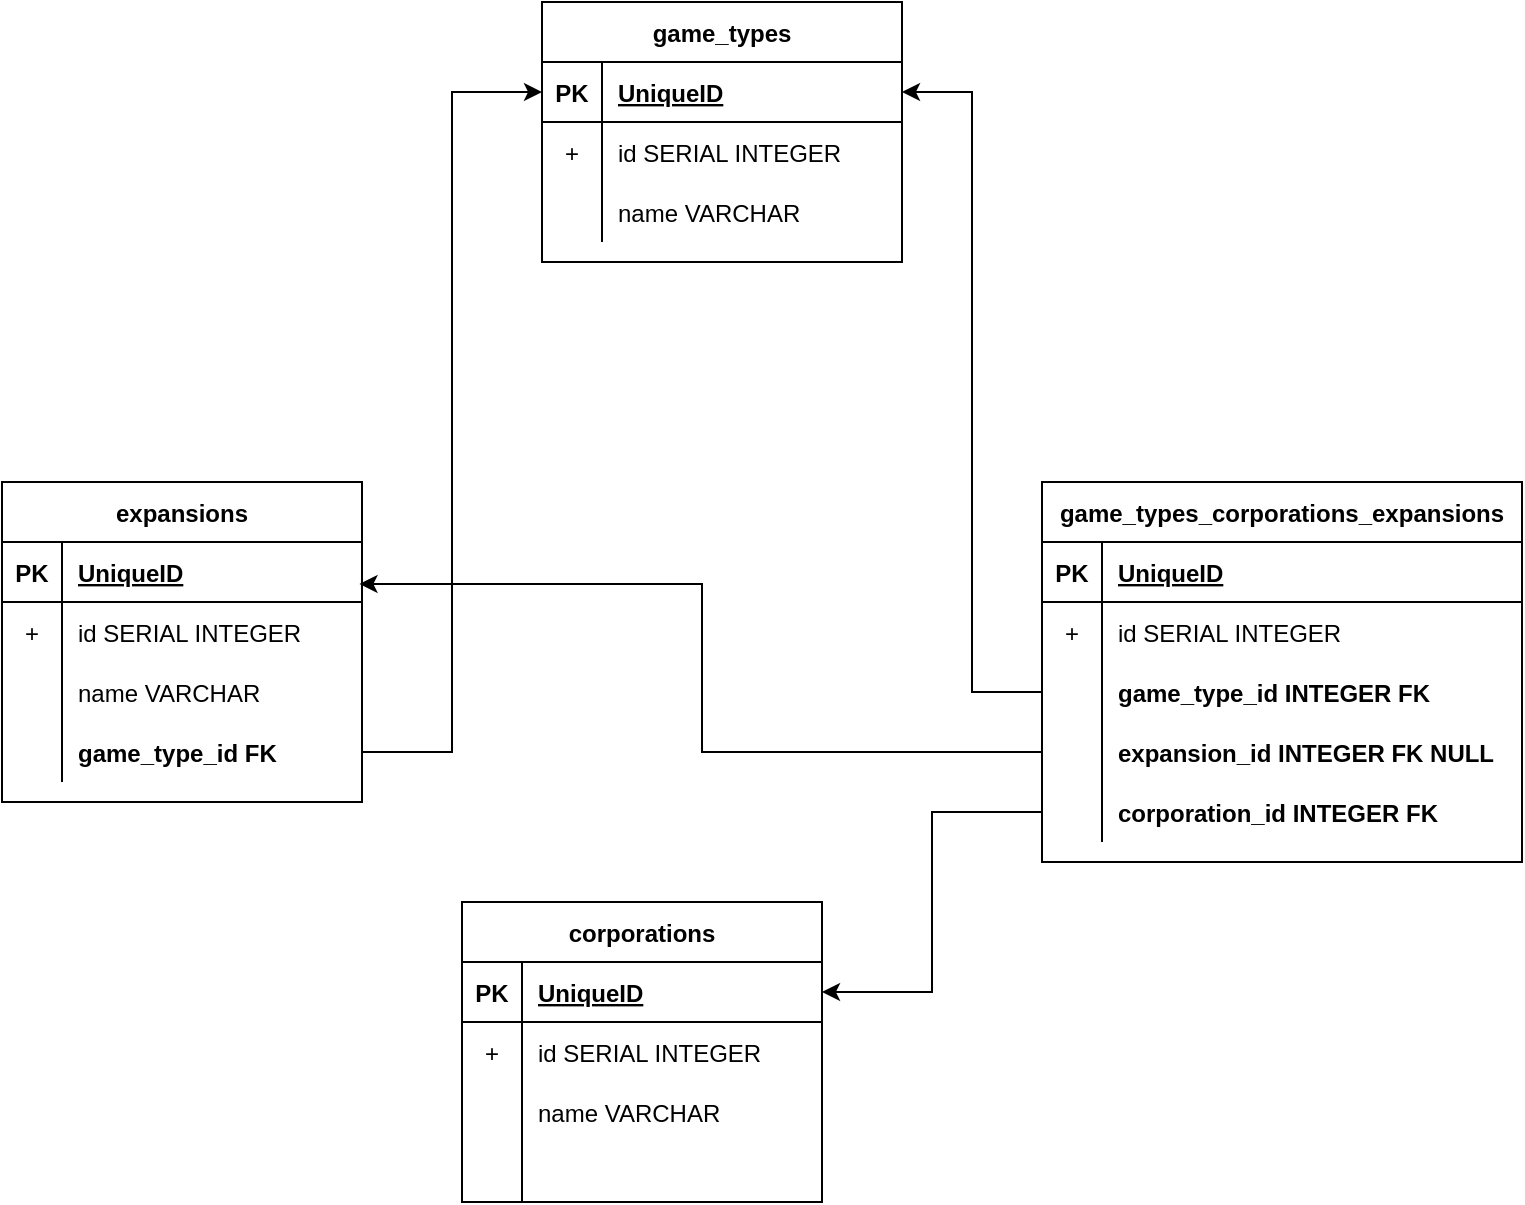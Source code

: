 <mxfile version="19.0.0" type="device" pages="3"><diagram id="C5RBs43oDa-KdzZeNtuy" name="Page-1"><mxGraphModel dx="1450" dy="689" grid="1" gridSize="10" guides="1" tooltips="1" connect="1" arrows="1" fold="1" page="1" pageScale="1" pageWidth="827" pageHeight="1169" math="0" shadow="0"><root><mxCell id="WIyWlLk6GJQsqaUBKTNV-0"/><mxCell id="WIyWlLk6GJQsqaUBKTNV-1" parent="WIyWlLk6GJQsqaUBKTNV-0"/><object label="game_types" Hello="" id="mUE-FlNcV-NaZlDb-zEU-27"><mxCell style="shape=table;startSize=30;container=1;collapsible=1;childLayout=tableLayout;fixedRows=1;rowLines=0;fontStyle=1;align=center;resizeLast=1;" vertex="1" parent="WIyWlLk6GJQsqaUBKTNV-1"><mxGeometry x="310" y="40" width="180" height="130" as="geometry"/></mxCell></object><mxCell id="mUE-FlNcV-NaZlDb-zEU-28" value="" style="shape=tableRow;horizontal=0;startSize=0;swimlaneHead=0;swimlaneBody=0;fillColor=none;collapsible=0;dropTarget=0;points=[[0,0.5],[1,0.5]];portConstraint=eastwest;top=0;left=0;right=0;bottom=1;" vertex="1" parent="mUE-FlNcV-NaZlDb-zEU-27"><mxGeometry y="30" width="180" height="30" as="geometry"/></mxCell><mxCell id="mUE-FlNcV-NaZlDb-zEU-29" value="PK" style="shape=partialRectangle;connectable=0;fillColor=none;top=0;left=0;bottom=0;right=0;fontStyle=1;overflow=hidden;" vertex="1" parent="mUE-FlNcV-NaZlDb-zEU-28"><mxGeometry width="30" height="30" as="geometry"><mxRectangle width="30" height="30" as="alternateBounds"/></mxGeometry></mxCell><mxCell id="mUE-FlNcV-NaZlDb-zEU-30" value="UniqueID" style="shape=partialRectangle;connectable=0;fillColor=none;top=0;left=0;bottom=0;right=0;align=left;spacingLeft=6;fontStyle=5;overflow=hidden;" vertex="1" parent="mUE-FlNcV-NaZlDb-zEU-28"><mxGeometry x="30" width="150" height="30" as="geometry"><mxRectangle width="150" height="30" as="alternateBounds"/></mxGeometry></mxCell><mxCell id="mUE-FlNcV-NaZlDb-zEU-31" value="" style="shape=tableRow;horizontal=0;startSize=0;swimlaneHead=0;swimlaneBody=0;fillColor=none;collapsible=0;dropTarget=0;points=[[0,0.5],[1,0.5]];portConstraint=eastwest;top=0;left=0;right=0;bottom=0;" vertex="1" parent="mUE-FlNcV-NaZlDb-zEU-27"><mxGeometry y="60" width="180" height="30" as="geometry"/></mxCell><mxCell id="mUE-FlNcV-NaZlDb-zEU-32" value="+" style="shape=partialRectangle;connectable=0;fillColor=none;top=0;left=0;bottom=0;right=0;editable=1;overflow=hidden;" vertex="1" parent="mUE-FlNcV-NaZlDb-zEU-31"><mxGeometry width="30" height="30" as="geometry"><mxRectangle width="30" height="30" as="alternateBounds"/></mxGeometry></mxCell><mxCell id="mUE-FlNcV-NaZlDb-zEU-33" value="id SERIAL INTEGER" style="shape=partialRectangle;connectable=0;fillColor=none;top=0;left=0;bottom=0;right=0;align=left;spacingLeft=6;overflow=hidden;" vertex="1" parent="mUE-FlNcV-NaZlDb-zEU-31"><mxGeometry x="30" width="150" height="30" as="geometry"><mxRectangle width="150" height="30" as="alternateBounds"/></mxGeometry></mxCell><mxCell id="mUE-FlNcV-NaZlDb-zEU-34" value="" style="shape=tableRow;horizontal=0;startSize=0;swimlaneHead=0;swimlaneBody=0;fillColor=none;collapsible=0;dropTarget=0;points=[[0,0.5],[1,0.5]];portConstraint=eastwest;top=0;left=0;right=0;bottom=0;" vertex="1" parent="mUE-FlNcV-NaZlDb-zEU-27"><mxGeometry y="90" width="180" height="30" as="geometry"/></mxCell><mxCell id="mUE-FlNcV-NaZlDb-zEU-35" value="" style="shape=partialRectangle;connectable=0;fillColor=none;top=0;left=0;bottom=0;right=0;editable=1;overflow=hidden;" vertex="1" parent="mUE-FlNcV-NaZlDb-zEU-34"><mxGeometry width="30" height="30" as="geometry"><mxRectangle width="30" height="30" as="alternateBounds"/></mxGeometry></mxCell><mxCell id="mUE-FlNcV-NaZlDb-zEU-36" value="name VARCHAR" style="shape=partialRectangle;connectable=0;fillColor=none;top=0;left=0;bottom=0;right=0;align=left;spacingLeft=6;overflow=hidden;" vertex="1" parent="mUE-FlNcV-NaZlDb-zEU-34"><mxGeometry x="30" width="150" height="30" as="geometry"><mxRectangle width="150" height="30" as="alternateBounds"/></mxGeometry></mxCell><object label="corporations" Hello="" id="mUE-FlNcV-NaZlDb-zEU-40"><mxCell style="shape=table;startSize=30;container=1;collapsible=1;childLayout=tableLayout;fixedRows=1;rowLines=0;fontStyle=1;align=center;resizeLast=1;" vertex="1" parent="WIyWlLk6GJQsqaUBKTNV-1"><mxGeometry x="270" y="490" width="180" height="150" as="geometry"/></mxCell></object><mxCell id="mUE-FlNcV-NaZlDb-zEU-41" value="" style="shape=tableRow;horizontal=0;startSize=0;swimlaneHead=0;swimlaneBody=0;fillColor=none;collapsible=0;dropTarget=0;points=[[0,0.5],[1,0.5]];portConstraint=eastwest;top=0;left=0;right=0;bottom=1;" vertex="1" parent="mUE-FlNcV-NaZlDb-zEU-40"><mxGeometry y="30" width="180" height="30" as="geometry"/></mxCell><mxCell id="mUE-FlNcV-NaZlDb-zEU-42" value="PK" style="shape=partialRectangle;connectable=0;fillColor=none;top=0;left=0;bottom=0;right=0;fontStyle=1;overflow=hidden;" vertex="1" parent="mUE-FlNcV-NaZlDb-zEU-41"><mxGeometry width="30" height="30" as="geometry"><mxRectangle width="30" height="30" as="alternateBounds"/></mxGeometry></mxCell><mxCell id="mUE-FlNcV-NaZlDb-zEU-43" value="UniqueID" style="shape=partialRectangle;connectable=0;fillColor=none;top=0;left=0;bottom=0;right=0;align=left;spacingLeft=6;fontStyle=5;overflow=hidden;" vertex="1" parent="mUE-FlNcV-NaZlDb-zEU-41"><mxGeometry x="30" width="150" height="30" as="geometry"><mxRectangle width="150" height="30" as="alternateBounds"/></mxGeometry></mxCell><mxCell id="mUE-FlNcV-NaZlDb-zEU-47" value="" style="shape=tableRow;horizontal=0;startSize=0;swimlaneHead=0;swimlaneBody=0;fillColor=none;collapsible=0;dropTarget=0;points=[[0,0.5],[1,0.5]];portConstraint=eastwest;top=0;left=0;right=0;bottom=0;" vertex="1" parent="mUE-FlNcV-NaZlDb-zEU-40"><mxGeometry y="60" width="180" height="30" as="geometry"/></mxCell><mxCell id="mUE-FlNcV-NaZlDb-zEU-48" value="+" style="shape=partialRectangle;connectable=0;fillColor=none;top=0;left=0;bottom=0;right=0;editable=1;overflow=hidden;" vertex="1" parent="mUE-FlNcV-NaZlDb-zEU-47"><mxGeometry width="30" height="30" as="geometry"><mxRectangle width="30" height="30" as="alternateBounds"/></mxGeometry></mxCell><mxCell id="mUE-FlNcV-NaZlDb-zEU-49" value="id SERIAL INTEGER" style="shape=partialRectangle;connectable=0;fillColor=none;top=0;left=0;bottom=0;right=0;align=left;spacingLeft=6;overflow=hidden;" vertex="1" parent="mUE-FlNcV-NaZlDb-zEU-47"><mxGeometry x="30" width="150" height="30" as="geometry"><mxRectangle width="150" height="30" as="alternateBounds"/></mxGeometry></mxCell><mxCell id="mUE-FlNcV-NaZlDb-zEU-50" value="" style="shape=tableRow;horizontal=0;startSize=0;swimlaneHead=0;swimlaneBody=0;fillColor=none;collapsible=0;dropTarget=0;points=[[0,0.5],[1,0.5]];portConstraint=eastwest;top=0;left=0;right=0;bottom=0;" vertex="1" parent="mUE-FlNcV-NaZlDb-zEU-40"><mxGeometry y="90" width="180" height="30" as="geometry"/></mxCell><mxCell id="mUE-FlNcV-NaZlDb-zEU-51" value="" style="shape=partialRectangle;connectable=0;fillColor=none;top=0;left=0;bottom=0;right=0;editable=1;overflow=hidden;" vertex="1" parent="mUE-FlNcV-NaZlDb-zEU-50"><mxGeometry width="30" height="30" as="geometry"><mxRectangle width="30" height="30" as="alternateBounds"/></mxGeometry></mxCell><mxCell id="mUE-FlNcV-NaZlDb-zEU-52" value="name VARCHAR" style="shape=partialRectangle;connectable=0;fillColor=none;top=0;left=0;bottom=0;right=0;align=left;spacingLeft=6;overflow=hidden;" vertex="1" parent="mUE-FlNcV-NaZlDb-zEU-50"><mxGeometry x="30" width="150" height="30" as="geometry"><mxRectangle width="150" height="30" as="alternateBounds"/></mxGeometry></mxCell><mxCell id="mUE-FlNcV-NaZlDb-zEU-84" value="" style="shape=tableRow;horizontal=0;startSize=0;swimlaneHead=0;swimlaneBody=0;fillColor=none;collapsible=0;dropTarget=0;points=[[0,0.5],[1,0.5]];portConstraint=eastwest;top=0;left=0;right=0;bottom=0;" vertex="1" parent="mUE-FlNcV-NaZlDb-zEU-40"><mxGeometry y="120" width="180" height="30" as="geometry"/></mxCell><mxCell id="mUE-FlNcV-NaZlDb-zEU-85" value="" style="shape=partialRectangle;connectable=0;fillColor=none;top=0;left=0;bottom=0;right=0;editable=1;overflow=hidden;" vertex="1" parent="mUE-FlNcV-NaZlDb-zEU-84"><mxGeometry width="30" height="30" as="geometry"><mxRectangle width="30" height="30" as="alternateBounds"/></mxGeometry></mxCell><mxCell id="mUE-FlNcV-NaZlDb-zEU-86" value="" style="shape=partialRectangle;connectable=0;fillColor=none;top=0;left=0;bottom=0;right=0;align=left;spacingLeft=6;overflow=hidden;" vertex="1" parent="mUE-FlNcV-NaZlDb-zEU-84"><mxGeometry x="30" width="150" height="30" as="geometry"><mxRectangle width="150" height="30" as="alternateBounds"/></mxGeometry></mxCell><object label="game_types_corporations_expansions" Hello="" id="mUE-FlNcV-NaZlDb-zEU-53"><mxCell style="shape=table;startSize=30;container=1;collapsible=1;childLayout=tableLayout;fixedRows=1;rowLines=0;fontStyle=1;align=center;resizeLast=1;" vertex="1" parent="WIyWlLk6GJQsqaUBKTNV-1"><mxGeometry x="560" y="280" width="240" height="190" as="geometry"/></mxCell></object><mxCell id="mUE-FlNcV-NaZlDb-zEU-54" value="" style="shape=tableRow;horizontal=0;startSize=0;swimlaneHead=0;swimlaneBody=0;fillColor=none;collapsible=0;dropTarget=0;points=[[0,0.5],[1,0.5]];portConstraint=eastwest;top=0;left=0;right=0;bottom=1;" vertex="1" parent="mUE-FlNcV-NaZlDb-zEU-53"><mxGeometry y="30" width="240" height="30" as="geometry"/></mxCell><mxCell id="mUE-FlNcV-NaZlDb-zEU-55" value="PK" style="shape=partialRectangle;connectable=0;fillColor=none;top=0;left=0;bottom=0;right=0;fontStyle=1;overflow=hidden;" vertex="1" parent="mUE-FlNcV-NaZlDb-zEU-54"><mxGeometry width="30" height="30" as="geometry"><mxRectangle width="30" height="30" as="alternateBounds"/></mxGeometry></mxCell><mxCell id="mUE-FlNcV-NaZlDb-zEU-56" value="UniqueID" style="shape=partialRectangle;connectable=0;fillColor=none;top=0;left=0;bottom=0;right=0;align=left;spacingLeft=6;fontStyle=5;overflow=hidden;" vertex="1" parent="mUE-FlNcV-NaZlDb-zEU-54"><mxGeometry x="30" width="210" height="30" as="geometry"><mxRectangle width="210" height="30" as="alternateBounds"/></mxGeometry></mxCell><mxCell id="mUE-FlNcV-NaZlDb-zEU-57" value="" style="shape=tableRow;horizontal=0;startSize=0;swimlaneHead=0;swimlaneBody=0;fillColor=none;collapsible=0;dropTarget=0;points=[[0,0.5],[1,0.5]];portConstraint=eastwest;top=0;left=0;right=0;bottom=0;" vertex="1" parent="mUE-FlNcV-NaZlDb-zEU-53"><mxGeometry y="60" width="240" height="30" as="geometry"/></mxCell><mxCell id="mUE-FlNcV-NaZlDb-zEU-58" value="+" style="shape=partialRectangle;connectable=0;fillColor=none;top=0;left=0;bottom=0;right=0;editable=1;overflow=hidden;" vertex="1" parent="mUE-FlNcV-NaZlDb-zEU-57"><mxGeometry width="30" height="30" as="geometry"><mxRectangle width="30" height="30" as="alternateBounds"/></mxGeometry></mxCell><mxCell id="mUE-FlNcV-NaZlDb-zEU-59" value="id SERIAL INTEGER" style="shape=partialRectangle;connectable=0;fillColor=none;top=0;left=0;bottom=0;right=0;align=left;spacingLeft=6;overflow=hidden;" vertex="1" parent="mUE-FlNcV-NaZlDb-zEU-57"><mxGeometry x="30" width="210" height="30" as="geometry"><mxRectangle width="210" height="30" as="alternateBounds"/></mxGeometry></mxCell><mxCell id="mUE-FlNcV-NaZlDb-zEU-60" value="" style="shape=tableRow;horizontal=0;startSize=0;swimlaneHead=0;swimlaneBody=0;fillColor=none;collapsible=0;dropTarget=0;points=[[0,0.5],[1,0.5]];portConstraint=eastwest;top=0;left=0;right=0;bottom=0;" vertex="1" parent="mUE-FlNcV-NaZlDb-zEU-53"><mxGeometry y="90" width="240" height="30" as="geometry"/></mxCell><mxCell id="mUE-FlNcV-NaZlDb-zEU-61" value="" style="shape=partialRectangle;connectable=0;fillColor=none;top=0;left=0;bottom=0;right=0;editable=1;overflow=hidden;" vertex="1" parent="mUE-FlNcV-NaZlDb-zEU-60"><mxGeometry width="30" height="30" as="geometry"><mxRectangle width="30" height="30" as="alternateBounds"/></mxGeometry></mxCell><mxCell id="mUE-FlNcV-NaZlDb-zEU-62" value="game_type_id INTEGER FK" style="shape=partialRectangle;connectable=0;fillColor=none;top=0;left=0;bottom=0;right=0;align=left;spacingLeft=6;overflow=hidden;fontStyle=1" vertex="1" parent="mUE-FlNcV-NaZlDb-zEU-60"><mxGeometry x="30" width="210" height="30" as="geometry"><mxRectangle width="210" height="30" as="alternateBounds"/></mxGeometry></mxCell><mxCell id="mUE-FlNcV-NaZlDb-zEU-63" value="" style="shape=tableRow;horizontal=0;startSize=0;swimlaneHead=0;swimlaneBody=0;fillColor=none;collapsible=0;dropTarget=0;points=[[0,0.5],[1,0.5]];portConstraint=eastwest;top=0;left=0;right=0;bottom=0;" vertex="1" parent="mUE-FlNcV-NaZlDb-zEU-53"><mxGeometry y="120" width="240" height="30" as="geometry"/></mxCell><mxCell id="mUE-FlNcV-NaZlDb-zEU-64" value="" style="shape=partialRectangle;connectable=0;fillColor=none;top=0;left=0;bottom=0;right=0;editable=1;overflow=hidden;" vertex="1" parent="mUE-FlNcV-NaZlDb-zEU-63"><mxGeometry width="30" height="30" as="geometry"><mxRectangle width="30" height="30" as="alternateBounds"/></mxGeometry></mxCell><mxCell id="mUE-FlNcV-NaZlDb-zEU-65" value="expansion_id INTEGER FK NULL" style="shape=partialRectangle;connectable=0;fillColor=none;top=0;left=0;bottom=0;right=0;align=left;spacingLeft=6;overflow=hidden;fontStyle=1" vertex="1" parent="mUE-FlNcV-NaZlDb-zEU-63"><mxGeometry x="30" width="210" height="30" as="geometry"><mxRectangle width="210" height="30" as="alternateBounds"/></mxGeometry></mxCell><mxCell id="mUE-FlNcV-NaZlDb-zEU-101" value="" style="shape=tableRow;horizontal=0;startSize=0;swimlaneHead=0;swimlaneBody=0;fillColor=none;collapsible=0;dropTarget=0;points=[[0,0.5],[1,0.5]];portConstraint=eastwest;top=0;left=0;right=0;bottom=0;" vertex="1" parent="mUE-FlNcV-NaZlDb-zEU-53"><mxGeometry y="150" width="240" height="30" as="geometry"/></mxCell><mxCell id="mUE-FlNcV-NaZlDb-zEU-102" value="" style="shape=partialRectangle;connectable=0;fillColor=none;top=0;left=0;bottom=0;right=0;editable=1;overflow=hidden;" vertex="1" parent="mUE-FlNcV-NaZlDb-zEU-101"><mxGeometry width="30" height="30" as="geometry"><mxRectangle width="30" height="30" as="alternateBounds"/></mxGeometry></mxCell><mxCell id="mUE-FlNcV-NaZlDb-zEU-103" value="corporation_id INTEGER FK" style="shape=partialRectangle;connectable=0;fillColor=none;top=0;left=0;bottom=0;right=0;align=left;spacingLeft=6;overflow=hidden;fontStyle=1" vertex="1" parent="mUE-FlNcV-NaZlDb-zEU-101"><mxGeometry x="30" width="210" height="30" as="geometry"><mxRectangle width="210" height="30" as="alternateBounds"/></mxGeometry></mxCell><object label="expansions" Hello="" id="mUE-FlNcV-NaZlDb-zEU-87"><mxCell style="shape=table;startSize=30;container=1;collapsible=1;childLayout=tableLayout;fixedRows=1;rowLines=0;fontStyle=1;align=center;resizeLast=1;" vertex="1" parent="WIyWlLk6GJQsqaUBKTNV-1"><mxGeometry x="40" y="280" width="180" height="160" as="geometry"/></mxCell></object><mxCell id="mUE-FlNcV-NaZlDb-zEU-88" value="" style="shape=tableRow;horizontal=0;startSize=0;swimlaneHead=0;swimlaneBody=0;fillColor=none;collapsible=0;dropTarget=0;points=[[0,0.5],[1,0.5]];portConstraint=eastwest;top=0;left=0;right=0;bottom=1;" vertex="1" parent="mUE-FlNcV-NaZlDb-zEU-87"><mxGeometry y="30" width="180" height="30" as="geometry"/></mxCell><mxCell id="mUE-FlNcV-NaZlDb-zEU-89" value="PK" style="shape=partialRectangle;connectable=0;fillColor=none;top=0;left=0;bottom=0;right=0;fontStyle=1;overflow=hidden;" vertex="1" parent="mUE-FlNcV-NaZlDb-zEU-88"><mxGeometry width="30" height="30" as="geometry"><mxRectangle width="30" height="30" as="alternateBounds"/></mxGeometry></mxCell><mxCell id="mUE-FlNcV-NaZlDb-zEU-90" value="UniqueID" style="shape=partialRectangle;connectable=0;fillColor=none;top=0;left=0;bottom=0;right=0;align=left;spacingLeft=6;fontStyle=5;overflow=hidden;" vertex="1" parent="mUE-FlNcV-NaZlDb-zEU-88"><mxGeometry x="30" width="150" height="30" as="geometry"><mxRectangle width="150" height="30" as="alternateBounds"/></mxGeometry></mxCell><mxCell id="mUE-FlNcV-NaZlDb-zEU-91" value="" style="shape=tableRow;horizontal=0;startSize=0;swimlaneHead=0;swimlaneBody=0;fillColor=none;collapsible=0;dropTarget=0;points=[[0,0.5],[1,0.5]];portConstraint=eastwest;top=0;left=0;right=0;bottom=0;" vertex="1" parent="mUE-FlNcV-NaZlDb-zEU-87"><mxGeometry y="60" width="180" height="30" as="geometry"/></mxCell><mxCell id="mUE-FlNcV-NaZlDb-zEU-92" value="+" style="shape=partialRectangle;connectable=0;fillColor=none;top=0;left=0;bottom=0;right=0;editable=1;overflow=hidden;" vertex="1" parent="mUE-FlNcV-NaZlDb-zEU-91"><mxGeometry width="30" height="30" as="geometry"><mxRectangle width="30" height="30" as="alternateBounds"/></mxGeometry></mxCell><mxCell id="mUE-FlNcV-NaZlDb-zEU-93" value="id SERIAL INTEGER" style="shape=partialRectangle;connectable=0;fillColor=none;top=0;left=0;bottom=0;right=0;align=left;spacingLeft=6;overflow=hidden;" vertex="1" parent="mUE-FlNcV-NaZlDb-zEU-91"><mxGeometry x="30" width="150" height="30" as="geometry"><mxRectangle width="150" height="30" as="alternateBounds"/></mxGeometry></mxCell><mxCell id="mUE-FlNcV-NaZlDb-zEU-94" value="" style="shape=tableRow;horizontal=0;startSize=0;swimlaneHead=0;swimlaneBody=0;fillColor=none;collapsible=0;dropTarget=0;points=[[0,0.5],[1,0.5]];portConstraint=eastwest;top=0;left=0;right=0;bottom=0;" vertex="1" parent="mUE-FlNcV-NaZlDb-zEU-87"><mxGeometry y="90" width="180" height="30" as="geometry"/></mxCell><mxCell id="mUE-FlNcV-NaZlDb-zEU-95" value="" style="shape=partialRectangle;connectable=0;fillColor=none;top=0;left=0;bottom=0;right=0;editable=1;overflow=hidden;" vertex="1" parent="mUE-FlNcV-NaZlDb-zEU-94"><mxGeometry width="30" height="30" as="geometry"><mxRectangle width="30" height="30" as="alternateBounds"/></mxGeometry></mxCell><mxCell id="mUE-FlNcV-NaZlDb-zEU-96" value="name VARCHAR" style="shape=partialRectangle;connectable=0;fillColor=none;top=0;left=0;bottom=0;right=0;align=left;spacingLeft=6;overflow=hidden;" vertex="1" parent="mUE-FlNcV-NaZlDb-zEU-94"><mxGeometry x="30" width="150" height="30" as="geometry"><mxRectangle width="150" height="30" as="alternateBounds"/></mxGeometry></mxCell><mxCell id="mUE-FlNcV-NaZlDb-zEU-97" value="" style="shape=tableRow;horizontal=0;startSize=0;swimlaneHead=0;swimlaneBody=0;fillColor=none;collapsible=0;dropTarget=0;points=[[0,0.5],[1,0.5]];portConstraint=eastwest;top=0;left=0;right=0;bottom=0;" vertex="1" parent="mUE-FlNcV-NaZlDb-zEU-87"><mxGeometry y="120" width="180" height="30" as="geometry"/></mxCell><mxCell id="mUE-FlNcV-NaZlDb-zEU-98" value="" style="shape=partialRectangle;connectable=0;fillColor=none;top=0;left=0;bottom=0;right=0;editable=1;overflow=hidden;" vertex="1" parent="mUE-FlNcV-NaZlDb-zEU-97"><mxGeometry width="30" height="30" as="geometry"><mxRectangle width="30" height="30" as="alternateBounds"/></mxGeometry></mxCell><mxCell id="mUE-FlNcV-NaZlDb-zEU-99" value="game_type_id FK" style="shape=partialRectangle;connectable=0;fillColor=none;top=0;left=0;bottom=0;right=0;align=left;spacingLeft=6;overflow=hidden;fontStyle=1" vertex="1" parent="mUE-FlNcV-NaZlDb-zEU-97"><mxGeometry x="30" width="150" height="30" as="geometry"><mxRectangle width="150" height="30" as="alternateBounds"/></mxGeometry></mxCell><mxCell id="mUE-FlNcV-NaZlDb-zEU-108" style="edgeStyle=orthogonalEdgeStyle;rounded=0;orthogonalLoop=1;jettySize=auto;html=1;entryX=1;entryY=0.5;entryDx=0;entryDy=0;" edge="1" parent="WIyWlLk6GJQsqaUBKTNV-1" source="mUE-FlNcV-NaZlDb-zEU-101" target="mUE-FlNcV-NaZlDb-zEU-41"><mxGeometry relative="1" as="geometry"/></mxCell><mxCell id="mUE-FlNcV-NaZlDb-zEU-109" style="edgeStyle=orthogonalEdgeStyle;rounded=0;orthogonalLoop=1;jettySize=auto;html=1;entryX=0.993;entryY=0.7;entryDx=0;entryDy=0;entryPerimeter=0;" edge="1" parent="WIyWlLk6GJQsqaUBKTNV-1" source="mUE-FlNcV-NaZlDb-zEU-63" target="mUE-FlNcV-NaZlDb-zEU-88"><mxGeometry relative="1" as="geometry"/></mxCell><mxCell id="mUE-FlNcV-NaZlDb-zEU-110" style="edgeStyle=orthogonalEdgeStyle;rounded=0;orthogonalLoop=1;jettySize=auto;html=1;entryX=1;entryY=0.5;entryDx=0;entryDy=0;" edge="1" parent="WIyWlLk6GJQsqaUBKTNV-1" source="mUE-FlNcV-NaZlDb-zEU-60" target="mUE-FlNcV-NaZlDb-zEU-28"><mxGeometry relative="1" as="geometry"/></mxCell><mxCell id="mUE-FlNcV-NaZlDb-zEU-111" style="edgeStyle=orthogonalEdgeStyle;rounded=0;orthogonalLoop=1;jettySize=auto;html=1;" edge="1" parent="WIyWlLk6GJQsqaUBKTNV-1" source="mUE-FlNcV-NaZlDb-zEU-97" target="mUE-FlNcV-NaZlDb-zEU-28"><mxGeometry relative="1" as="geometry"/></mxCell></root></mxGraphModel></diagram><diagram name="Class diagram" id="v7T-aFw39iJdtFzV0hy8"><mxGraphModel dx="1886" dy="888" grid="1" gridSize="10" guides="1" tooltips="1" connect="1" arrows="1" fold="1" page="1" pageScale="1" pageWidth="827" pageHeight="1169" math="0" shadow="0"><root><mxCell id="WIyWlLk6GJQsqaUBKTNV-0"/><mxCell id="WIyWlLk6GJQsqaUBKTNV-1" parent="WIyWlLk6GJQsqaUBKTNV-0"/><mxCell id="44R11H97Xbmms-NBSQaq-24" style="rounded=0;orthogonalLoop=1;jettySize=auto;html=1;entryX=0.5;entryY=1;entryDx=0;entryDy=0;endArrow=diamondThin;endFill=0;endSize=20;" parent="WIyWlLk6GJQsqaUBKTNV-1" source="44R11H97Xbmms-NBSQaq-2" target="44R11H97Xbmms-NBSQaq-10" edge="1"><mxGeometry relative="1" as="geometry"><mxPoint x="414" y="300" as="targetPoint"/></mxGeometry></mxCell><mxCell id="44R11H97Xbmms-NBSQaq-26" value="properties" style="rounded=0;orthogonalLoop=1;jettySize=auto;html=1;exitX=0.75;exitY=1;exitDx=0;exitDy=0;endArrow=diamondThin;endFill=0;endSize=20;entryX=0.815;entryY=0;entryDx=0;entryDy=0;entryPerimeter=0;" parent="WIyWlLk6GJQsqaUBKTNV-1" source="44R11H97Xbmms-NBSQaq-2" target="zkfFHV4jXpPFQw0GAbJ--0" edge="1"><mxGeometry x="0.34" relative="1" as="geometry"><mxPoint x="472" y="737" as="targetPoint"/><mxPoint as="offset"/></mxGeometry></mxCell><mxCell id="44R11H97Xbmms-NBSQaq-2" value="House" style="swimlane;fontStyle=0;align=center;verticalAlign=top;childLayout=stackLayout;horizontal=1;startSize=26;horizontalStack=0;resizeParent=1;resizeLast=0;collapsible=1;marginBottom=0;rounded=0;shadow=0;strokeWidth=1;" parent="WIyWlLk6GJQsqaUBKTNV-1" vertex="1"><mxGeometry x="328" y="372" width="190" height="213" as="geometry"><mxRectangle x="230" y="140" width="160" height="26" as="alternateBounds"/></mxGeometry></mxCell><mxCell id="44R11H97Xbmms-NBSQaq-3" value="- address: int" style="text;align=left;verticalAlign=top;spacingLeft=4;spacingRight=4;overflow=hidden;rotatable=0;points=[[0,0.5],[1,0.5]];portConstraint=eastwest;" parent="44R11H97Xbmms-NBSQaq-2" vertex="1"><mxGeometry y="26" width="190" height="26" as="geometry"/></mxCell><mxCell id="44R11H97Xbmms-NBSQaq-4" value="- owner: Person" style="text;align=left;verticalAlign=top;spacingLeft=4;spacingRight=4;overflow=hidden;rotatable=0;points=[[0,0.5],[1,0.5]];portConstraint=eastwest;rounded=0;shadow=0;html=0;" parent="44R11H97Xbmms-NBSQaq-2" vertex="1"><mxGeometry y="52" width="190" height="26" as="geometry"/></mxCell><mxCell id="44R11H97Xbmms-NBSQaq-8" value="- residents: Set&lt;Person&gt;" style="text;align=left;verticalAlign=top;spacingLeft=4;spacingRight=4;overflow=hidden;rotatable=0;points=[[0,0.5],[1,0.5]];portConstraint=eastwest;rounded=0;shadow=0;html=0;" parent="44R11H97Xbmms-NBSQaq-2" vertex="1"><mxGeometry y="78" width="190" height="26" as="geometry"/></mxCell><mxCell id="44R11H97Xbmms-NBSQaq-5" value="" style="line;html=1;strokeWidth=1;align=left;verticalAlign=middle;spacingTop=-1;spacingLeft=3;spacingRight=3;rotatable=0;labelPosition=right;points=[];portConstraint=eastwest;" parent="44R11H97Xbmms-NBSQaq-2" vertex="1"><mxGeometry y="104" width="190" height="8" as="geometry"/></mxCell><mxCell id="44R11H97Xbmms-NBSQaq-6" value="+ House(int)" style="text;align=left;verticalAlign=top;spacingLeft=4;spacingRight=4;overflow=hidden;rotatable=0;points=[[0,0.5],[1,0.5]];portConstraint=eastwest;" parent="44R11H97Xbmms-NBSQaq-2" vertex="1"><mxGeometry y="112" width="190" height="26" as="geometry"/></mxCell><mxCell id="44R11H97Xbmms-NBSQaq-17" value="" style="line;html=1;strokeWidth=1;align=left;verticalAlign=middle;spacingTop=-1;spacingLeft=3;spacingRight=3;rotatable=0;labelPosition=right;points=[];portConstraint=eastwest;" parent="44R11H97Xbmms-NBSQaq-2" vertex="1"><mxGeometry y="138" width="190" height="8" as="geometry"/></mxCell><mxCell id="44R11H97Xbmms-NBSQaq-7" value="+ moveIn(Person): void" style="text;align=left;verticalAlign=top;spacingLeft=4;spacingRight=4;overflow=hidden;rotatable=0;points=[[0,0.5],[1,0.5]];portConstraint=eastwest;" parent="44R11H97Xbmms-NBSQaq-2" vertex="1"><mxGeometry y="146" width="190" height="26" as="geometry"/></mxCell><mxCell id="44R11H97Xbmms-NBSQaq-9" value="+ purchaseBy(Person): void" style="text;align=left;verticalAlign=top;spacingLeft=4;spacingRight=4;overflow=hidden;rotatable=0;points=[[0,0.5],[1,0.5]];portConstraint=eastwest;" parent="44R11H97Xbmms-NBSQaq-2" vertex="1"><mxGeometry y="172" width="190" height="26" as="geometry"/></mxCell><mxCell id="44R11H97Xbmms-NBSQaq-25" style="rounded=0;orthogonalLoop=1;jettySize=auto;html=1;endArrow=diamondThin;endFill=0;endSize=20;entryX=0.25;entryY=1;entryDx=0;entryDy=0;exitX=0.25;exitY=0;exitDx=0;exitDy=0;" parent="WIyWlLk6GJQsqaUBKTNV-1" source="zkfFHV4jXpPFQw0GAbJ--0" target="44R11H97Xbmms-NBSQaq-2" edge="1"><mxGeometry relative="1" as="geometry"><mxPoint x="414" y="610" as="targetPoint"/></mxGeometry></mxCell><mxCell id="RS3pbsvOPRK0f2re0Lih-5" value="owner" style="edgeLabel;html=1;align=center;verticalAlign=middle;resizable=0;points=[];" parent="44R11H97Xbmms-NBSQaq-25" vertex="1" connectable="0"><mxGeometry x="-0.134" relative="1" as="geometry"><mxPoint y="-10" as="offset"/></mxGeometry></mxCell><mxCell id="44R11H97Xbmms-NBSQaq-21" value="- isStringOnlyLetters(String): boolean" style="text;align=left;verticalAlign=top;spacingLeft=4;spacingRight=4;overflow=hidden;rotatable=0;points=[[0,0.5],[1,0.5]];portConstraint=eastwest;" parent="WIyWlLk6GJQsqaUBKTNV-1" vertex="1"><mxGeometry x="291" y="258" width="246" height="26" as="geometry"/></mxCell><mxCell id="44R11H97Xbmms-NBSQaq-27" style="edgeStyle=none;rounded=0;orthogonalLoop=1;jettySize=auto;html=1;endArrow=diamondThin;endFill=0;endSize=20;entryX=0.5;entryY=1;entryDx=0;entryDy=0;exitX=0.526;exitY=0;exitDx=0;exitDy=0;exitPerimeter=0;" parent="WIyWlLk6GJQsqaUBKTNV-1" source="zkfFHV4jXpPFQw0GAbJ--0" target="44R11H97Xbmms-NBSQaq-2" edge="1"><mxGeometry relative="1" as="geometry"><mxPoint x="423" y="585" as="targetPoint"/></mxGeometry></mxCell><mxCell id="RS3pbsvOPRK0f2re0Lih-4" value="residents" style="edgeLabel;html=1;align=center;verticalAlign=middle;resizable=0;points=[];" parent="44R11H97Xbmms-NBSQaq-27" vertex="1" connectable="0"><mxGeometry x="-0.144" y="-1" relative="1" as="geometry"><mxPoint x="-0.44" y="-10.51" as="offset"/></mxGeometry></mxCell><mxCell id="zkfFHV4jXpPFQw0GAbJ--0" value="Person" style="swimlane;fontStyle=0;align=center;verticalAlign=top;childLayout=stackLayout;horizontal=1;startSize=26;horizontalStack=0;resizeParent=1;resizeLast=0;collapsible=1;marginBottom=0;rounded=0;shadow=0;strokeWidth=1;" parent="WIyWlLk6GJQsqaUBKTNV-1" vertex="1"><mxGeometry x="335.5" y="682" width="164.5" height="146" as="geometry"><mxRectangle x="230" y="140" width="160" height="26" as="alternateBounds"/></mxGeometry></mxCell><mxCell id="zkfFHV4jXpPFQw0GAbJ--1" value="- name: String" style="text;align=left;verticalAlign=top;spacingLeft=4;spacingRight=4;overflow=hidden;rotatable=0;points=[[0,0.5],[1,0.5]];portConstraint=eastwest;" parent="zkfFHV4jXpPFQw0GAbJ--0" vertex="1"><mxGeometry y="26" width="164.5" height="26" as="geometry"/></mxCell><mxCell id="zkfFHV4jXpPFQw0GAbJ--2" value="- properties: Set&lt;House&gt;" style="text;align=left;verticalAlign=top;spacingLeft=4;spacingRight=4;overflow=hidden;rotatable=0;points=[[0,0.5],[1,0.5]];portConstraint=eastwest;rounded=0;shadow=0;html=0;" parent="zkfFHV4jXpPFQw0GAbJ--0" vertex="1"><mxGeometry y="52" width="164.5" height="26" as="geometry"/></mxCell><mxCell id="zkfFHV4jXpPFQw0GAbJ--4" value="" style="line;html=1;strokeWidth=1;align=left;verticalAlign=middle;spacingTop=-1;spacingLeft=3;spacingRight=3;rotatable=0;labelPosition=right;points=[];portConstraint=eastwest;" parent="zkfFHV4jXpPFQw0GAbJ--0" vertex="1"><mxGeometry y="78" width="164.5" height="8" as="geometry"/></mxCell><mxCell id="zkfFHV4jXpPFQw0GAbJ--5" value="+ Person(String)" style="text;align=left;verticalAlign=top;spacingLeft=4;spacingRight=4;overflow=hidden;rotatable=0;points=[[0,0.5],[1,0.5]];portConstraint=eastwest;" parent="zkfFHV4jXpPFQw0GAbJ--0" vertex="1"><mxGeometry y="86" width="164.5" height="26" as="geometry"/></mxCell><mxCell id="44R11H97Xbmms-NBSQaq-16" value="" style="line;html=1;strokeWidth=1;align=left;verticalAlign=middle;spacingTop=-1;spacingLeft=3;spacingRight=3;rotatable=0;labelPosition=right;points=[];portConstraint=eastwest;" parent="zkfFHV4jXpPFQw0GAbJ--0" vertex="1"><mxGeometry y="112" width="164.5" height="8" as="geometry"/></mxCell><mxCell id="44R11H97Xbmms-NBSQaq-1" value="+ buy(House): void" style="text;align=left;verticalAlign=top;spacingLeft=4;spacingRight=4;overflow=hidden;rotatable=0;points=[[0,0.5],[1,0.5]];portConstraint=eastwest;" parent="zkfFHV4jXpPFQw0GAbJ--0" vertex="1"><mxGeometry y="120" width="164.5" height="26" as="geometry"/></mxCell><mxCell id="44R11H97Xbmms-NBSQaq-28" value="1" style="text;html=1;strokeColor=none;fillColor=none;align=center;verticalAlign=middle;whiteSpace=wrap;rounded=0;" parent="WIyWlLk6GJQsqaUBKTNV-1" vertex="1"><mxGeometry x="414" y="300" width="40" height="20" as="geometry"/></mxCell><mxCell id="44R11H97Xbmms-NBSQaq-29" value="0...*" style="text;html=1;strokeColor=none;fillColor=none;align=center;verticalAlign=middle;whiteSpace=wrap;rounded=0;" parent="WIyWlLk6GJQsqaUBKTNV-1" vertex="1"><mxGeometry x="422" y="353" width="40" height="20" as="geometry"/></mxCell><mxCell id="44R11H97Xbmms-NBSQaq-31" value="0..*" style="text;html=1;strokeColor=none;fillColor=none;align=center;verticalAlign=middle;whiteSpace=wrap;rounded=0;" parent="WIyWlLk6GJQsqaUBKTNV-1" vertex="1"><mxGeometry x="463" y="599" width="40" height="20" as="geometry"/></mxCell><mxCell id="44R11H97Xbmms-NBSQaq-32" value="0..1" style="text;html=1;strokeColor=none;fillColor=none;align=center;verticalAlign=middle;whiteSpace=wrap;rounded=0;" parent="WIyWlLk6GJQsqaUBKTNV-1" vertex="1"><mxGeometry x="468" y="660" width="40" height="20" as="geometry"/></mxCell><mxCell id="44R11H97Xbmms-NBSQaq-33" value="0..1" style="text;html=1;strokeColor=none;fillColor=none;align=center;verticalAlign=middle;whiteSpace=wrap;rounded=0;" parent="WIyWlLk6GJQsqaUBKTNV-1" vertex="1"><mxGeometry x="414" y="600" width="40" height="20" as="geometry"/></mxCell><mxCell id="44R11H97Xbmms-NBSQaq-34" value="0...*" style="text;html=1;strokeColor=none;fillColor=none;align=center;verticalAlign=middle;whiteSpace=wrap;rounded=0;" parent="WIyWlLk6GJQsqaUBKTNV-1" vertex="1"><mxGeometry x="414" y="660" width="40" height="20" as="geometry"/></mxCell><mxCell id="44R11H97Xbmms-NBSQaq-35" value="0..*" style="text;html=1;strokeColor=none;fillColor=none;align=center;verticalAlign=middle;whiteSpace=wrap;rounded=0;" parent="WIyWlLk6GJQsqaUBKTNV-1" vertex="1"><mxGeometry x="340" y="600" width="40" height="20" as="geometry"/></mxCell><mxCell id="44R11H97Xbmms-NBSQaq-36" value="0..1" style="text;html=1;strokeColor=none;fillColor=none;align=center;verticalAlign=middle;whiteSpace=wrap;rounded=0;" parent="WIyWlLk6GJQsqaUBKTNV-1" vertex="1"><mxGeometry x="340" y="660" width="40" height="20" as="geometry"/></mxCell><mxCell id="44R11H97Xbmms-NBSQaq-10" value="Street" style="swimlane;fontStyle=0;align=center;verticalAlign=top;childLayout=stackLayout;horizontal=1;startSize=26;horizontalStack=0;resizeParent=1;resizeLast=0;collapsible=1;marginBottom=0;rounded=0;shadow=0;strokeWidth=1;" parent="WIyWlLk6GJQsqaUBKTNV-1" vertex="1"><mxGeometry x="291" y="60" width="249" height="230" as="geometry"><mxRectangle x="230" y="140" width="160" height="26" as="alternateBounds"/></mxGeometry></mxCell><mxCell id="44R11H97Xbmms-NBSQaq-11" value="- name: String" style="text;align=left;verticalAlign=top;spacingLeft=4;spacingRight=4;overflow=hidden;rotatable=0;points=[[0,0.5],[1,0.5]];portConstraint=eastwest;" parent="44R11H97Xbmms-NBSQaq-10" vertex="1"><mxGeometry y="26" width="249" height="26" as="geometry"/></mxCell><mxCell id="44R11H97Xbmms-NBSQaq-12" value="- houses: Set&lt;House&gt;" style="text;align=left;verticalAlign=top;spacingLeft=4;spacingRight=4;overflow=hidden;rotatable=0;points=[[0,0.5],[1,0.5]];portConstraint=eastwest;rounded=0;shadow=0;html=0;" parent="44R11H97Xbmms-NBSQaq-10" vertex="1"><mxGeometry y="52" width="249" height="26" as="geometry"/></mxCell><mxCell id="44R11H97Xbmms-NBSQaq-13" value="" style="line;html=1;strokeWidth=1;align=left;verticalAlign=middle;spacingTop=-1;spacingLeft=3;spacingRight=3;rotatable=0;labelPosition=right;points=[];portConstraint=eastwest;" parent="44R11H97Xbmms-NBSQaq-10" vertex="1"><mxGeometry y="78" width="249" height="8" as="geometry"/></mxCell><mxCell id="44R11H97Xbmms-NBSQaq-14" value="+ Street(String)" style="text;align=left;verticalAlign=top;spacingLeft=4;spacingRight=4;overflow=hidden;rotatable=0;points=[[0,0.5],[1,0.5]];portConstraint=eastwest;" parent="44R11H97Xbmms-NBSQaq-10" vertex="1"><mxGeometry y="86" width="249" height="26" as="geometry"/></mxCell><mxCell id="44R11H97Xbmms-NBSQaq-15" value="+ Street(String, House...)" style="text;align=left;verticalAlign=top;spacingLeft=4;spacingRight=4;overflow=hidden;rotatable=0;points=[[0,0.5],[1,0.5]];portConstraint=eastwest;" parent="44R11H97Xbmms-NBSQaq-10" vertex="1"><mxGeometry y="112" width="249" height="26" as="geometry"/></mxCell><mxCell id="44R11H97Xbmms-NBSQaq-18" value="" style="line;html=1;strokeWidth=1;align=left;verticalAlign=middle;spacingTop=-1;spacingLeft=3;spacingRight=3;rotatable=0;labelPosition=right;points=[];portConstraint=eastwest;" parent="44R11H97Xbmms-NBSQaq-10" vertex="1"><mxGeometry y="138" width="249" height="8" as="geometry"/></mxCell><mxCell id="44R11H97Xbmms-NBSQaq-19" value="+ build(House): void" style="text;align=left;verticalAlign=top;spacingLeft=4;spacingRight=4;overflow=hidden;rotatable=0;points=[[0,0.5],[1,0.5]];portConstraint=eastwest;" parent="44R11H97Xbmms-NBSQaq-10" vertex="1"><mxGeometry y="146" width="249" height="26" as="geometry"/></mxCell><mxCell id="44R11H97Xbmms-NBSQaq-20" value="+ rename(String): boolean" style="text;align=left;verticalAlign=top;spacingLeft=4;spacingRight=4;overflow=hidden;rotatable=0;points=[[0,0.5],[1,0.5]];portConstraint=eastwest;" parent="44R11H97Xbmms-NBSQaq-10" vertex="1"><mxGeometry y="172" width="249" height="26" as="geometry"/></mxCell></root></mxGraphModel></diagram><diagram name="Street object relationships" id="IGUMJ2U24w8aZGwRv-Zy"><mxGraphModel dx="1512" dy="718" grid="1" gridSize="10" guides="1" tooltips="1" connect="1" arrows="1" fold="1" page="1" pageScale="1" pageWidth="827" pageHeight="1169" math="0" shadow="0"><root><mxCell id="RMeaqfDqUQBMKQxIePVt-0"/><mxCell id="RMeaqfDqUQBMKQxIePVt-1" parent="RMeaqfDqUQBMKQxIePVt-0"/><mxCell id="k-h2YUv2NYkQVODP4UMo-17" value="" style="ellipse;whiteSpace=wrap;html=1;fillColor=none;" vertex="1" parent="RMeaqfDqUQBMKQxIePVt-1"><mxGeometry x="911.5" y="64.38" width="200" height="150" as="geometry"/></mxCell><mxCell id="RMeaqfDqUQBMKQxIePVt-2" value="" style="rounded=0;whiteSpace=wrap;html=1;fillColor=none;fontSize=12;" parent="RMeaqfDqUQBMKQxIePVt-1" vertex="1"><mxGeometry x="306.88" y="597" width="410" height="223" as="geometry"/></mxCell><mxCell id="RMeaqfDqUQBMKQxIePVt-3" value="" style="ellipse;whiteSpace=wrap;html=1;fillColor=none;" parent="RMeaqfDqUQBMKQxIePVt-1" vertex="1"><mxGeometry x="315" y="616.5" width="200" height="150" as="geometry"/></mxCell><mxCell id="RMeaqfDqUQBMKQxIePVt-4" value="" style="ellipse;whiteSpace=wrap;html=1;fillColor=none;" parent="RMeaqfDqUQBMKQxIePVt-1" vertex="1"><mxGeometry x="318.75" y="25.5" width="200" height="150" as="geometry"/></mxCell><mxCell id="RMeaqfDqUQBMKQxIePVt-5" value="&lt;font style=&quot;font-size: 14px;&quot;&gt;House&lt;/font&gt;" style="text;html=1;strokeColor=none;fillColor=none;align=center;verticalAlign=middle;whiteSpace=wrap;rounded=0;fontSize=14;" parent="RMeaqfDqUQBMKQxIePVt-1" vertex="1"><mxGeometry x="398.75" y="35.5" width="40" height="20" as="geometry"/></mxCell><mxCell id="RMeaqfDqUQBMKQxIePVt-6" value="address" style="text;html=1;strokeColor=none;fillColor=none;align=center;verticalAlign=middle;whiteSpace=wrap;rounded=0;fontSize=12;" parent="RMeaqfDqUQBMKQxIePVt-1" vertex="1"><mxGeometry x="378.75" y="75.5" width="40" height="20" as="geometry"/></mxCell><mxCell id="RMeaqfDqUQBMKQxIePVt-7" value="12" style="text;html=1;strokeColor=none;fillColor=none;align=center;verticalAlign=middle;whiteSpace=wrap;rounded=0;fontSize=12;" parent="RMeaqfDqUQBMKQxIePVt-1" vertex="1"><mxGeometry x="426.25" y="75.5" width="40" height="20" as="geometry"/></mxCell><mxCell id="RMeaqfDqUQBMKQxIePVt-8" value="" style="rounded=0;whiteSpace=wrap;html=1;fontSize=12;" parent="RMeaqfDqUQBMKQxIePVt-1" vertex="1"><mxGeometry x="198.75" y="65.5" width="25" height="25" as="geometry"/></mxCell><mxCell id="RMeaqfDqUQBMKQxIePVt-9" value="" style="ellipse;whiteSpace=wrap;html=1;aspect=fixed;fontSize=12;fillColor=#000000;" parent="RMeaqfDqUQBMKQxIePVt-1" vertex="1"><mxGeometry x="206.25" y="73" width="10" height="10" as="geometry"/></mxCell><mxCell id="RMeaqfDqUQBMKQxIePVt-10" value="" style="rounded=0;whiteSpace=wrap;html=1;fontSize=12;" parent="RMeaqfDqUQBMKQxIePVt-1" vertex="1"><mxGeometry x="433.75" y="104" width="25" height="25" as="geometry"/></mxCell><mxCell id="RMeaqfDqUQBMKQxIePVt-11" value="" style="ellipse;whiteSpace=wrap;html=1;aspect=fixed;fontSize=12;fillColor=#000000;" parent="RMeaqfDqUQBMKQxIePVt-1" vertex="1"><mxGeometry x="441.25" y="111.5" width="10" height="10" as="geometry"/></mxCell><mxCell id="RMeaqfDqUQBMKQxIePVt-12" value="" style="rounded=0;whiteSpace=wrap;html=1;fontSize=12;" parent="RMeaqfDqUQBMKQxIePVt-1" vertex="1"><mxGeometry x="433.75" y="135.5" width="25" height="25" as="geometry"/></mxCell><mxCell id="RMeaqfDqUQBMKQxIePVt-13" value="" style="ellipse;whiteSpace=wrap;html=1;aspect=fixed;fontSize=12;fillColor=#000000;" parent="RMeaqfDqUQBMKQxIePVt-1" vertex="1"><mxGeometry x="441.25" y="143" width="10" height="10" as="geometry"/></mxCell><mxCell id="RMeaqfDqUQBMKQxIePVt-14" value="owner" style="text;html=1;strokeColor=none;fillColor=none;align=center;verticalAlign=middle;whiteSpace=wrap;rounded=0;fontSize=12;" parent="RMeaqfDqUQBMKQxIePVt-1" vertex="1"><mxGeometry x="378.75" y="106.5" width="40" height="20" as="geometry"/></mxCell><mxCell id="RMeaqfDqUQBMKQxIePVt-15" value="residents" style="text;html=1;strokeColor=none;fillColor=none;align=center;verticalAlign=middle;whiteSpace=wrap;rounded=0;fontSize=12;" parent="RMeaqfDqUQBMKQxIePVt-1" vertex="1"><mxGeometry x="378.75" y="138" width="40" height="20" as="geometry"/></mxCell><mxCell id="RMeaqfDqUQBMKQxIePVt-16" value="House" style="text;html=1;strokeColor=none;fillColor=none;align=center;verticalAlign=middle;whiteSpace=wrap;rounded=0;fontSize=14;" parent="RMeaqfDqUQBMKQxIePVt-1" vertex="1"><mxGeometry x="191.25" y="25.5" width="40" height="20" as="geometry"/></mxCell><mxCell id="RMeaqfDqUQBMKQxIePVt-17" value="kossuth12" style="text;html=1;strokeColor=none;fillColor=none;align=center;verticalAlign=middle;whiteSpace=wrap;rounded=0;fontSize=12;" parent="RMeaqfDqUQBMKQxIePVt-1" vertex="1"><mxGeometry x="191.25" y="45.5" width="40" height="20" as="geometry"/></mxCell><mxCell id="RMeaqfDqUQBMKQxIePVt-18" value="" style="ellipse;whiteSpace=wrap;html=1;fontSize=12;fillColor=none;" parent="RMeaqfDqUQBMKQxIePVt-1" vertex="1"><mxGeometry x="573.75" y="20" width="130" height="101.5" as="geometry"/></mxCell><mxCell id="RMeaqfDqUQBMKQxIePVt-19" value="&lt;font style=&quot;font-size: 14px&quot;&gt;HashSet&lt;/font&gt;" style="text;html=1;strokeColor=none;fillColor=none;align=center;verticalAlign=middle;whiteSpace=wrap;rounded=0;fontSize=14;" parent="RMeaqfDqUQBMKQxIePVt-1" vertex="1"><mxGeometry x="618.75" y="35.5" width="40" height="20" as="geometry"/></mxCell><mxCell id="RMeaqfDqUQBMKQxIePVt-20" value="" style="rounded=0;whiteSpace=wrap;html=1;fontSize=12;" parent="RMeaqfDqUQBMKQxIePVt-1" vertex="1"><mxGeometry x="197.5" y="275.5" width="25" height="25" as="geometry"/></mxCell><mxCell id="RMeaqfDqUQBMKQxIePVt-21" value="" style="ellipse;whiteSpace=wrap;html=1;aspect=fixed;fontSize=12;fillColor=#000000;" parent="RMeaqfDqUQBMKQxIePVt-1" vertex="1"><mxGeometry x="205" y="283" width="10" height="10" as="geometry"/></mxCell><mxCell id="RMeaqfDqUQBMKQxIePVt-22" value="House" style="text;html=1;strokeColor=none;fillColor=none;align=center;verticalAlign=middle;whiteSpace=wrap;rounded=0;fontSize=14;" parent="RMeaqfDqUQBMKQxIePVt-1" vertex="1"><mxGeometry x="190" y="235.5" width="40" height="20" as="geometry"/></mxCell><mxCell id="RMeaqfDqUQBMKQxIePVt-23" value="kossuth14" style="text;html=1;strokeColor=none;fillColor=none;align=center;verticalAlign=middle;whiteSpace=wrap;rounded=0;fontSize=12;" parent="RMeaqfDqUQBMKQxIePVt-1" vertex="1"><mxGeometry x="190" y="255.5" width="40" height="20" as="geometry"/></mxCell><mxCell id="RMeaqfDqUQBMKQxIePVt-24" value="" style="ellipse;whiteSpace=wrap;html=1;fillColor=none;" parent="RMeaqfDqUQBMKQxIePVt-1" vertex="1"><mxGeometry x="317.5" y="225.5" width="200" height="150" as="geometry"/></mxCell><mxCell id="RMeaqfDqUQBMKQxIePVt-25" value="&lt;font style=&quot;font-size: 14px;&quot;&gt;House&lt;/font&gt;" style="text;html=1;strokeColor=none;fillColor=none;align=center;verticalAlign=middle;whiteSpace=wrap;rounded=0;fontSize=14;" parent="RMeaqfDqUQBMKQxIePVt-1" vertex="1"><mxGeometry x="397.5" y="235.5" width="40" height="20" as="geometry"/></mxCell><mxCell id="RMeaqfDqUQBMKQxIePVt-26" value="address" style="text;html=1;strokeColor=none;fillColor=none;align=center;verticalAlign=middle;whiteSpace=wrap;rounded=0;fontSize=12;" parent="RMeaqfDqUQBMKQxIePVt-1" vertex="1"><mxGeometry x="377.5" y="275.5" width="40" height="20" as="geometry"/></mxCell><mxCell id="RMeaqfDqUQBMKQxIePVt-27" value="14" style="text;html=1;strokeColor=none;fillColor=none;align=center;verticalAlign=middle;whiteSpace=wrap;rounded=0;fontSize=12;" parent="RMeaqfDqUQBMKQxIePVt-1" vertex="1"><mxGeometry x="425" y="275.5" width="40" height="20" as="geometry"/></mxCell><mxCell id="RMeaqfDqUQBMKQxIePVt-28" value="" style="rounded=0;whiteSpace=wrap;html=1;fontSize=12;" parent="RMeaqfDqUQBMKQxIePVt-1" vertex="1"><mxGeometry x="432.5" y="304" width="25" height="25" as="geometry"/></mxCell><mxCell id="RMeaqfDqUQBMKQxIePVt-29" value="" style="ellipse;whiteSpace=wrap;html=1;aspect=fixed;fontSize=12;fillColor=#000000;" parent="RMeaqfDqUQBMKQxIePVt-1" vertex="1"><mxGeometry x="440" y="311.5" width="10" height="10" as="geometry"/></mxCell><mxCell id="RMeaqfDqUQBMKQxIePVt-30" value="" style="rounded=0;whiteSpace=wrap;html=1;fontSize=12;" parent="RMeaqfDqUQBMKQxIePVt-1" vertex="1"><mxGeometry x="432.5" y="335.5" width="25" height="25" as="geometry"/></mxCell><mxCell id="RMeaqfDqUQBMKQxIePVt-31" value="" style="ellipse;whiteSpace=wrap;html=1;aspect=fixed;fontSize=12;fillColor=#000000;" parent="RMeaqfDqUQBMKQxIePVt-1" vertex="1"><mxGeometry x="440" y="343" width="10" height="10" as="geometry"/></mxCell><mxCell id="RMeaqfDqUQBMKQxIePVt-32" value="owner" style="text;html=1;strokeColor=none;fillColor=none;align=center;verticalAlign=middle;whiteSpace=wrap;rounded=0;fontSize=12;" parent="RMeaqfDqUQBMKQxIePVt-1" vertex="1"><mxGeometry x="377.5" y="306.5" width="40" height="20" as="geometry"/></mxCell><mxCell id="RMeaqfDqUQBMKQxIePVt-33" value="residents" style="text;html=1;strokeColor=none;fillColor=none;align=center;verticalAlign=middle;whiteSpace=wrap;rounded=0;fontSize=12;" parent="RMeaqfDqUQBMKQxIePVt-1" vertex="1"><mxGeometry x="377.5" y="338" width="40" height="20" as="geometry"/></mxCell><mxCell id="RMeaqfDqUQBMKQxIePVt-34" value="" style="ellipse;whiteSpace=wrap;html=1;fontSize=12;fillColor=none;" parent="RMeaqfDqUQBMKQxIePVt-1" vertex="1"><mxGeometry x="572.5" y="220" width="130" height="101.5" as="geometry"/></mxCell><mxCell id="RMeaqfDqUQBMKQxIePVt-35" value="&lt;font style=&quot;font-size: 14px&quot;&gt;HashSet&lt;/font&gt;" style="text;html=1;strokeColor=none;fillColor=none;align=center;verticalAlign=middle;whiteSpace=wrap;rounded=0;fontSize=14;" parent="RMeaqfDqUQBMKQxIePVt-1" vertex="1"><mxGeometry x="617.5" y="235.5" width="40" height="20" as="geometry"/></mxCell><mxCell id="RMeaqfDqUQBMKQxIePVt-36" value="" style="rounded=0;whiteSpace=wrap;html=1;fontSize=12;" parent="RMeaqfDqUQBMKQxIePVt-1" vertex="1"><mxGeometry x="196.25" y="450" width="25" height="25" as="geometry"/></mxCell><mxCell id="RMeaqfDqUQBMKQxIePVt-37" value="" style="ellipse;whiteSpace=wrap;html=1;aspect=fixed;fontSize=12;fillColor=#000000;" parent="RMeaqfDqUQBMKQxIePVt-1" vertex="1"><mxGeometry x="203.75" y="457.5" width="10" height="10" as="geometry"/></mxCell><mxCell id="RMeaqfDqUQBMKQxIePVt-38" value="Street" style="text;html=1;strokeColor=none;fillColor=none;align=center;verticalAlign=middle;whiteSpace=wrap;rounded=0;fontSize=14;" parent="RMeaqfDqUQBMKQxIePVt-1" vertex="1"><mxGeometry x="188.75" y="410" width="40" height="20" as="geometry"/></mxCell><mxCell id="RMeaqfDqUQBMKQxIePVt-39" value="kossuthStreet" style="text;html=1;strokeColor=none;fillColor=none;align=center;verticalAlign=middle;whiteSpace=wrap;rounded=0;fontSize=12;" parent="RMeaqfDqUQBMKQxIePVt-1" vertex="1"><mxGeometry x="188.75" y="430" width="40" height="20" as="geometry"/></mxCell><mxCell id="RMeaqfDqUQBMKQxIePVt-40" value="" style="ellipse;whiteSpace=wrap;html=1;fillColor=none;" parent="RMeaqfDqUQBMKQxIePVt-1" vertex="1"><mxGeometry x="315" y="395.75" width="200" height="150" as="geometry"/></mxCell><mxCell id="RMeaqfDqUQBMKQxIePVt-41" value="&lt;font style=&quot;font-size: 14px&quot;&gt;Street&lt;/font&gt;" style="text;html=1;strokeColor=none;fillColor=none;align=center;verticalAlign=middle;whiteSpace=wrap;rounded=0;fontSize=14;" parent="RMeaqfDqUQBMKQxIePVt-1" vertex="1"><mxGeometry x="396.25" y="430" width="40" height="20" as="geometry"/></mxCell><mxCell id="RMeaqfDqUQBMKQxIePVt-42" value="" style="rounded=0;whiteSpace=wrap;html=1;fontSize=12;" parent="RMeaqfDqUQBMKQxIePVt-1" vertex="1"><mxGeometry x="431.25" y="467.5" width="25" height="25" as="geometry"/></mxCell><mxCell id="RMeaqfDqUQBMKQxIePVt-43" value="" style="ellipse;whiteSpace=wrap;html=1;aspect=fixed;fontSize=12;fillColor=#000000;" parent="RMeaqfDqUQBMKQxIePVt-1" vertex="1"><mxGeometry x="438.75" y="475" width="10" height="10" as="geometry"/></mxCell><mxCell id="RMeaqfDqUQBMKQxIePVt-44" value="" style="rounded=0;whiteSpace=wrap;html=1;fontSize=12;" parent="RMeaqfDqUQBMKQxIePVt-1" vertex="1"><mxGeometry x="431.25" y="499" width="25" height="25" as="geometry"/></mxCell><mxCell id="RMeaqfDqUQBMKQxIePVt-45" value="" style="ellipse;whiteSpace=wrap;html=1;aspect=fixed;fontSize=12;fillColor=#000000;" parent="RMeaqfDqUQBMKQxIePVt-1" vertex="1"><mxGeometry x="438.75" y="506.5" width="10" height="10" as="geometry"/></mxCell><mxCell id="RMeaqfDqUQBMKQxIePVt-46" value="name" style="text;html=1;strokeColor=none;fillColor=none;align=center;verticalAlign=middle;whiteSpace=wrap;rounded=0;fontSize=12;" parent="RMeaqfDqUQBMKQxIePVt-1" vertex="1"><mxGeometry x="376.25" y="470" width="40" height="20" as="geometry"/></mxCell><mxCell id="RMeaqfDqUQBMKQxIePVt-47" value="houses" style="text;html=1;strokeColor=none;fillColor=none;align=center;verticalAlign=middle;whiteSpace=wrap;rounded=0;fontSize=12;" parent="RMeaqfDqUQBMKQxIePVt-1" vertex="1"><mxGeometry x="376.25" y="501.5" width="40" height="20" as="geometry"/></mxCell><mxCell id="RMeaqfDqUQBMKQxIePVt-48" value="" style="ellipse;whiteSpace=wrap;html=1;fontSize=12;fillColor=none;" parent="RMeaqfDqUQBMKQxIePVt-1" vertex="1"><mxGeometry x="571.25" y="420" width="130" height="101.5" as="geometry"/></mxCell><mxCell id="RMeaqfDqUQBMKQxIePVt-49" value="&lt;font style=&quot;font-size: 14px&quot;&gt;HashSet&lt;/font&gt;" style="text;html=1;strokeColor=none;fillColor=none;align=center;verticalAlign=middle;whiteSpace=wrap;rounded=0;fontSize=14;" parent="RMeaqfDqUQBMKQxIePVt-1" vertex="1"><mxGeometry x="616.25" y="435.5" width="40" height="20" as="geometry"/></mxCell><mxCell id="RMeaqfDqUQBMKQxIePVt-50" value="" style="rounded=0;whiteSpace=wrap;html=1;fontSize=12;" parent="RMeaqfDqUQBMKQxIePVt-1" vertex="1"><mxGeometry x="666.25" y="451.5" width="25" height="25" as="geometry"/></mxCell><mxCell id="RMeaqfDqUQBMKQxIePVt-51" value="" style="ellipse;whiteSpace=wrap;html=1;aspect=fixed;fontSize=12;fillColor=#000000;" parent="RMeaqfDqUQBMKQxIePVt-1" vertex="1"><mxGeometry x="673.75" y="459" width="10" height="10" as="geometry"/></mxCell><mxCell id="RMeaqfDqUQBMKQxIePVt-52" value="" style="rounded=0;whiteSpace=wrap;html=1;fontSize=12;" parent="RMeaqfDqUQBMKQxIePVt-1" vertex="1"><mxGeometry x="596.25" y="476.5" width="25" height="25" as="geometry"/></mxCell><mxCell id="RMeaqfDqUQBMKQxIePVt-53" value="" style="ellipse;whiteSpace=wrap;html=1;aspect=fixed;fontSize=12;fillColor=#000000;" parent="RMeaqfDqUQBMKQxIePVt-1" vertex="1"><mxGeometry x="603.75" y="484" width="10" height="10" as="geometry"/></mxCell><mxCell id="RMeaqfDqUQBMKQxIePVt-54" value="" style="rounded=0;whiteSpace=wrap;html=1;fontSize=12;" parent="RMeaqfDqUQBMKQxIePVt-1" vertex="1"><mxGeometry x="197.5" y="644" width="25" height="25" as="geometry"/></mxCell><mxCell id="RMeaqfDqUQBMKQxIePVt-55" value="" style="ellipse;whiteSpace=wrap;html=1;aspect=fixed;fontSize=12;fillColor=#000000;" parent="RMeaqfDqUQBMKQxIePVt-1" vertex="1"><mxGeometry x="205" y="651.5" width="10" height="10" as="geometry"/></mxCell><mxCell id="RMeaqfDqUQBMKQxIePVt-56" value="Street" style="text;html=1;strokeColor=none;fillColor=none;align=center;verticalAlign=middle;whiteSpace=wrap;rounded=0;fontSize=14;" parent="RMeaqfDqUQBMKQxIePVt-1" vertex="1"><mxGeometry x="190" y="604" width="40" height="20" as="geometry"/></mxCell><mxCell id="RMeaqfDqUQBMKQxIePVt-57" value="petofiStreet" style="text;html=1;strokeColor=none;fillColor=none;align=center;verticalAlign=middle;whiteSpace=wrap;rounded=0;fontSize=12;" parent="RMeaqfDqUQBMKQxIePVt-1" vertex="1"><mxGeometry x="190" y="624" width="40" height="20" as="geometry"/></mxCell><mxCell id="RMeaqfDqUQBMKQxIePVt-58" value="&lt;font style=&quot;font-size: 14px&quot;&gt;Street&lt;/font&gt;" style="text;html=1;strokeColor=none;fillColor=none;align=center;verticalAlign=middle;whiteSpace=wrap;rounded=0;fontSize=14;" parent="RMeaqfDqUQBMKQxIePVt-1" vertex="1"><mxGeometry x="395" y="626.5" width="40" height="20" as="geometry"/></mxCell><mxCell id="RMeaqfDqUQBMKQxIePVt-59" value="" style="rounded=0;whiteSpace=wrap;html=1;fontSize=12;" parent="RMeaqfDqUQBMKQxIePVt-1" vertex="1"><mxGeometry x="430" y="664" width="25" height="25" as="geometry"/></mxCell><mxCell id="RMeaqfDqUQBMKQxIePVt-60" value="" style="ellipse;whiteSpace=wrap;html=1;aspect=fixed;fontSize=12;fillColor=#000000;" parent="RMeaqfDqUQBMKQxIePVt-1" vertex="1"><mxGeometry x="437.5" y="671.5" width="10" height="10" as="geometry"/></mxCell><mxCell id="RMeaqfDqUQBMKQxIePVt-61" value="" style="rounded=0;whiteSpace=wrap;html=1;fontSize=12;" parent="RMeaqfDqUQBMKQxIePVt-1" vertex="1"><mxGeometry x="430" y="695.5" width="25" height="25" as="geometry"/></mxCell><mxCell id="RMeaqfDqUQBMKQxIePVt-62" value="" style="ellipse;whiteSpace=wrap;html=1;aspect=fixed;fontSize=12;fillColor=#000000;" parent="RMeaqfDqUQBMKQxIePVt-1" vertex="1"><mxGeometry x="437.5" y="703" width="10" height="10" as="geometry"/></mxCell><mxCell id="RMeaqfDqUQBMKQxIePVt-63" value="name" style="text;html=1;strokeColor=none;fillColor=none;align=center;verticalAlign=middle;whiteSpace=wrap;rounded=0;fontSize=12;" parent="RMeaqfDqUQBMKQxIePVt-1" vertex="1"><mxGeometry x="375" y="666.5" width="40" height="20" as="geometry"/></mxCell><mxCell id="RMeaqfDqUQBMKQxIePVt-64" value="houses" style="text;html=1;strokeColor=none;fillColor=none;align=center;verticalAlign=middle;whiteSpace=wrap;rounded=0;fontSize=12;" parent="RMeaqfDqUQBMKQxIePVt-1" vertex="1"><mxGeometry x="375" y="698" width="40" height="20" as="geometry"/></mxCell><mxCell id="RMeaqfDqUQBMKQxIePVt-65" value="" style="ellipse;whiteSpace=wrap;html=1;fontSize=12;fillColor=none;" parent="RMeaqfDqUQBMKQxIePVt-1" vertex="1"><mxGeometry x="570" y="626.5" width="130" height="101.5" as="geometry"/></mxCell><mxCell id="RMeaqfDqUQBMKQxIePVt-66" value="&lt;font style=&quot;font-size: 14px&quot;&gt;Hashset&lt;/font&gt;" style="text;html=1;strokeColor=none;fillColor=none;align=center;verticalAlign=middle;whiteSpace=wrap;rounded=0;fontSize=14;" parent="RMeaqfDqUQBMKQxIePVt-1" vertex="1"><mxGeometry x="615" y="642" width="40" height="20" as="geometry"/></mxCell><mxCell id="RMeaqfDqUQBMKQxIePVt-67" value="CAN BE GARBAGE COLLECTED after line 15&lt;br&gt;as object is not referenced from anywhere in code" style="text;html=1;strokeColor=none;fillColor=none;align=center;verticalAlign=middle;whiteSpace=wrap;rounded=0;fontSize=16;" parent="RMeaqfDqUQBMKQxIePVt-1" vertex="1"><mxGeometry x="307.88" y="787" width="390" height="20" as="geometry"/></mxCell><mxCell id="RMeaqfDqUQBMKQxIePVt-68" value="" style="endArrow=classic;html=1;fontSize=16;" parent="RMeaqfDqUQBMKQxIePVt-1" source="RMeaqfDqUQBMKQxIePVt-9" target="RMeaqfDqUQBMKQxIePVt-4" edge="1"><mxGeometry width="50" height="50" relative="1" as="geometry"><mxPoint x="360" y="270" as="sourcePoint"/><mxPoint x="410" y="220" as="targetPoint"/></mxGeometry></mxCell><mxCell id="RMeaqfDqUQBMKQxIePVt-69" value="" style="endArrow=classic;html=1;fontSize=16;" parent="RMeaqfDqUQBMKQxIePVt-1" target="RMeaqfDqUQBMKQxIePVt-24" edge="1"><mxGeometry width="50" height="50" relative="1" as="geometry"><mxPoint x="210" y="290" as="sourcePoint"/><mxPoint x="410" y="220" as="targetPoint"/></mxGeometry></mxCell><mxCell id="RMeaqfDqUQBMKQxIePVt-70" value="" style="endArrow=classic;html=1;fontSize=16;" parent="RMeaqfDqUQBMKQxIePVt-1" source="RMeaqfDqUQBMKQxIePVt-37" target="RMeaqfDqUQBMKQxIePVt-40" edge="1"><mxGeometry width="50" height="50" relative="1" as="geometry"><mxPoint x="360" y="270" as="sourcePoint"/><mxPoint x="410" y="220" as="targetPoint"/></mxGeometry></mxCell><mxCell id="RMeaqfDqUQBMKQxIePVt-71" value="" style="endArrow=classic;html=1;fontSize=16;" parent="RMeaqfDqUQBMKQxIePVt-1" source="RMeaqfDqUQBMKQxIePVt-13" target="RMeaqfDqUQBMKQxIePVt-18" edge="1"><mxGeometry width="50" height="50" relative="1" as="geometry"><mxPoint x="360" y="270" as="sourcePoint"/><mxPoint x="410" y="220" as="targetPoint"/></mxGeometry></mxCell><mxCell id="RMeaqfDqUQBMKQxIePVt-72" value="" style="endArrow=classic;html=1;fontSize=16;exitX=0;exitY=0.7;exitDx=0;exitDy=0;exitPerimeter=0;" parent="RMeaqfDqUQBMKQxIePVt-1" source="RMeaqfDqUQBMKQxIePVt-31" target="RMeaqfDqUQBMKQxIePVt-34" edge="1"><mxGeometry width="50" height="50" relative="1" as="geometry"><mxPoint x="360" y="270" as="sourcePoint"/><mxPoint x="410" y="220" as="targetPoint"/></mxGeometry></mxCell><mxCell id="RMeaqfDqUQBMKQxIePVt-73" value="" style="endArrow=classic;html=1;fontSize=16;exitX=1.125;exitY=0.35;exitDx=0;exitDy=0;exitPerimeter=0;" parent="RMeaqfDqUQBMKQxIePVt-1" source="RMeaqfDqUQBMKQxIePVt-45" target="RMeaqfDqUQBMKQxIePVt-48" edge="1"><mxGeometry width="50" height="50" relative="1" as="geometry"><mxPoint x="360" y="350" as="sourcePoint"/><mxPoint x="410" y="300" as="targetPoint"/></mxGeometry></mxCell><mxCell id="RMeaqfDqUQBMKQxIePVt-74" value="" style="endArrow=classic;html=1;fontSize=16;exitX=0.625;exitY=0.6;exitDx=0;exitDy=0;exitPerimeter=0;" parent="RMeaqfDqUQBMKQxIePVt-1" source="RMeaqfDqUQBMKQxIePVt-53" target="RMeaqfDqUQBMKQxIePVt-24" edge="1"><mxGeometry width="50" height="50" relative="1" as="geometry"><mxPoint x="360" y="350" as="sourcePoint"/><mxPoint x="410" y="300" as="targetPoint"/></mxGeometry></mxCell><mxCell id="RMeaqfDqUQBMKQxIePVt-75" value="" style="endArrow=classic;html=1;fontSize=16;" parent="RMeaqfDqUQBMKQxIePVt-1" source="RMeaqfDqUQBMKQxIePVt-51" target="RMeaqfDqUQBMKQxIePVt-4" edge="1"><mxGeometry width="50" height="50" relative="1" as="geometry"><mxPoint x="360" y="350" as="sourcePoint"/><mxPoint x="410" y="300" as="targetPoint"/></mxGeometry></mxCell><mxCell id="RMeaqfDqUQBMKQxIePVt-76" value="" style="endArrow=classic;html=1;entryX=-0.008;entryY=0.567;entryDx=0;entryDy=0;entryPerimeter=0;" parent="RMeaqfDqUQBMKQxIePVt-1" source="RMeaqfDqUQBMKQxIePVt-62" target="RMeaqfDqUQBMKQxIePVt-65" edge="1"><mxGeometry width="50" height="50" relative="1" as="geometry"><mxPoint x="460" y="620" as="sourcePoint"/><mxPoint x="510" y="570" as="targetPoint"/></mxGeometry></mxCell><mxCell id="k-h2YUv2NYkQVODP4UMo-0" value="" style="rounded=0;whiteSpace=wrap;html=1;fontSize=12;" vertex="1" parent="RMeaqfDqUQBMKQxIePVt-1"><mxGeometry x="834.5" y="126.88" width="25" height="25" as="geometry"/></mxCell><mxCell id="k-h2YUv2NYkQVODP4UMo-20" style="edgeStyle=orthogonalEdgeStyle;curved=0;rounded=1;sketch=0;orthogonalLoop=1;jettySize=auto;html=1;exitX=1;exitY=0.5;exitDx=0;exitDy=0;" edge="1" parent="RMeaqfDqUQBMKQxIePVt-1" source="k-h2YUv2NYkQVODP4UMo-1" target="k-h2YUv2NYkQVODP4UMo-17"><mxGeometry relative="1" as="geometry"/></mxCell><mxCell id="k-h2YUv2NYkQVODP4UMo-1" value="" style="ellipse;whiteSpace=wrap;html=1;aspect=fixed;fontSize=12;fillColor=#000000;" vertex="1" parent="RMeaqfDqUQBMKQxIePVt-1"><mxGeometry x="842" y="134.38" width="10" height="10" as="geometry"/></mxCell><mxCell id="k-h2YUv2NYkQVODP4UMo-2" value="Person" style="text;html=1;strokeColor=none;fillColor=none;align=center;verticalAlign=middle;whiteSpace=wrap;rounded=0;fontSize=14;" vertex="1" parent="RMeaqfDqUQBMKQxIePVt-1"><mxGeometry x="827" y="86.88" width="40" height="20" as="geometry"/></mxCell><mxCell id="k-h2YUv2NYkQVODP4UMo-3" value="Richie Rich" style="text;html=1;strokeColor=none;fillColor=none;align=center;verticalAlign=middle;whiteSpace=wrap;rounded=0;fontSize=12;" vertex="1" parent="RMeaqfDqUQBMKQxIePVt-1"><mxGeometry x="827" y="106.88" width="40" height="20" as="geometry"/></mxCell><mxCell id="k-h2YUv2NYkQVODP4UMo-4" value="&lt;font style=&quot;font-size: 14px&quot;&gt;Person&lt;/font&gt;" style="text;html=1;strokeColor=none;fillColor=none;align=center;verticalAlign=middle;whiteSpace=wrap;rounded=0;fontSize=14;" vertex="1" parent="RMeaqfDqUQBMKQxIePVt-1"><mxGeometry x="996.13" y="84.63" width="40" height="20" as="geometry"/></mxCell><mxCell id="k-h2YUv2NYkQVODP4UMo-5" value="name" style="text;html=1;strokeColor=none;fillColor=none;align=center;verticalAlign=middle;whiteSpace=wrap;rounded=0;fontSize=12;" vertex="1" parent="RMeaqfDqUQBMKQxIePVt-1"><mxGeometry x="976.13" y="124.63" width="40" height="20" as="geometry"/></mxCell><mxCell id="k-h2YUv2NYkQVODP4UMo-6" value="Richie Rich" style="text;html=1;strokeColor=none;fillColor=none;align=center;verticalAlign=middle;whiteSpace=wrap;rounded=0;fontSize=12;" vertex="1" parent="RMeaqfDqUQBMKQxIePVt-1"><mxGeometry x="1023.63" y="124.63" width="40" height="20" as="geometry"/></mxCell><mxCell id="k-h2YUv2NYkQVODP4UMo-9" value="" style="rounded=0;whiteSpace=wrap;html=1;fontSize=12;" vertex="1" parent="RMeaqfDqUQBMKQxIePVt-1"><mxGeometry x="1030.75" y="167.13" width="25" height="25" as="geometry"/></mxCell><mxCell id="k-h2YUv2NYkQVODP4UMo-10" value="" style="ellipse;whiteSpace=wrap;html=1;aspect=fixed;fontSize=12;fillColor=#000000;" vertex="1" parent="RMeaqfDqUQBMKQxIePVt-1"><mxGeometry x="1038.25" y="174.63" width="10" height="10" as="geometry"/></mxCell><mxCell id="k-h2YUv2NYkQVODP4UMo-12" value="residents" style="text;html=1;strokeColor=none;fillColor=none;align=center;verticalAlign=middle;whiteSpace=wrap;rounded=0;fontSize=12;" vertex="1" parent="RMeaqfDqUQBMKQxIePVt-1"><mxGeometry x="976.13" y="172.13" width="40" height="20" as="geometry"/></mxCell><mxCell id="k-h2YUv2NYkQVODP4UMo-13" value="" style="ellipse;whiteSpace=wrap;html=1;fontSize=12;fillColor=none;" vertex="1" parent="RMeaqfDqUQBMKQxIePVt-1"><mxGeometry x="827" y="234" width="130" height="101.5" as="geometry"/></mxCell><mxCell id="k-h2YUv2NYkQVODP4UMo-14" value="&lt;font style=&quot;font-size: 14px&quot;&gt;HashSet&lt;/font&gt;" style="text;html=1;strokeColor=none;fillColor=none;align=center;verticalAlign=middle;whiteSpace=wrap;rounded=0;fontSize=14;" vertex="1" parent="RMeaqfDqUQBMKQxIePVt-1"><mxGeometry x="862.75" y="251.75" width="40" height="20" as="geometry"/></mxCell><mxCell id="k-h2YUv2NYkQVODP4UMo-15" value="" style="endArrow=classic;html=1;fontSize=16;" edge="1" parent="RMeaqfDqUQBMKQxIePVt-1" source="k-h2YUv2NYkQVODP4UMo-10" target="k-h2YUv2NYkQVODP4UMo-13"><mxGeometry width="50" height="50" relative="1" as="geometry"><mxPoint x="957.38" y="319.13" as="sourcePoint"/><mxPoint x="1007.38" y="269.13" as="targetPoint"/></mxGeometry></mxCell><mxCell id="k-h2YUv2NYkQVODP4UMo-22" value="" style="rounded=0;whiteSpace=wrap;html=1;fontSize=12;" vertex="1" parent="RMeaqfDqUQBMKQxIePVt-1"><mxGeometry x="894" y="274" width="25" height="25" as="geometry"/></mxCell><mxCell id="k-h2YUv2NYkQVODP4UMo-67" style="edgeStyle=orthogonalEdgeStyle;curved=0;rounded=1;sketch=0;orthogonalLoop=1;jettySize=auto;html=1;exitX=1;exitY=1;exitDx=0;exitDy=0;entryX=0.896;entryY=0.81;entryDx=0;entryDy=0;entryPerimeter=0;" edge="1" parent="RMeaqfDqUQBMKQxIePVt-1" source="k-h2YUv2NYkQVODP4UMo-23" target="RMeaqfDqUQBMKQxIePVt-4"><mxGeometry relative="1" as="geometry"><Array as="points"><mxPoint x="910" y="160"/><mxPoint x="498" y="160"/></Array></mxGeometry></mxCell><mxCell id="k-h2YUv2NYkQVODP4UMo-23" value="" style="ellipse;whiteSpace=wrap;html=1;aspect=fixed;fontSize=12;fillColor=#000000;" vertex="1" parent="RMeaqfDqUQBMKQxIePVt-1"><mxGeometry x="901.5" y="281.5" width="10" height="10" as="geometry"/></mxCell><mxCell id="k-h2YUv2NYkQVODP4UMo-24" value="" style="rounded=0;whiteSpace=wrap;html=1;fontSize=12;" vertex="1" parent="RMeaqfDqUQBMKQxIePVt-1"><mxGeometry x="854" y="281.5" width="25" height="25" as="geometry"/></mxCell><mxCell id="k-h2YUv2NYkQVODP4UMo-66" style="edgeStyle=orthogonalEdgeStyle;curved=0;rounded=1;sketch=0;orthogonalLoop=1;jettySize=auto;html=1;exitX=0;exitY=0;exitDx=0;exitDy=0;entryX=0.99;entryY=0.677;entryDx=0;entryDy=0;entryPerimeter=0;" edge="1" parent="RMeaqfDqUQBMKQxIePVt-1" source="k-h2YUv2NYkQVODP4UMo-25" target="RMeaqfDqUQBMKQxIePVt-24"><mxGeometry relative="1" as="geometry"><Array as="points"><mxPoint x="760" y="291"/><mxPoint x="760" y="327"/></Array></mxGeometry></mxCell><mxCell id="k-h2YUv2NYkQVODP4UMo-25" value="" style="ellipse;whiteSpace=wrap;html=1;aspect=fixed;fontSize=12;fillColor=#000000;" vertex="1" parent="RMeaqfDqUQBMKQxIePVt-1"><mxGeometry x="861.5" y="289" width="10" height="10" as="geometry"/></mxCell><mxCell id="k-h2YUv2NYkQVODP4UMo-77" value="" style="rounded=0;whiteSpace=wrap;html=1;fontSize=12;" vertex="1" parent="RMeaqfDqUQBMKQxIePVt-1"><mxGeometry x="626.25" y="264" width="25" height="25" as="geometry"/></mxCell><mxCell id="k-h2YUv2NYkQVODP4UMo-83" style="edgeStyle=orthogonalEdgeStyle;curved=0;rounded=1;sketch=0;orthogonalLoop=1;jettySize=auto;html=1;exitX=1;exitY=0;exitDx=0;exitDy=0;entryX=0.5;entryY=0;entryDx=0;entryDy=0;" edge="1" parent="RMeaqfDqUQBMKQxIePVt-1" source="k-h2YUv2NYkQVODP4UMo-78" target="k-h2YUv2NYkQVODP4UMo-17"><mxGeometry relative="1" as="geometry"/></mxCell><mxCell id="k-h2YUv2NYkQVODP4UMo-78" value="" style="ellipse;whiteSpace=wrap;html=1;aspect=fixed;fontSize=12;fillColor=#000000;" vertex="1" parent="RMeaqfDqUQBMKQxIePVt-1"><mxGeometry x="633.75" y="271.5" width="10" height="10" as="geometry"/></mxCell><mxCell id="k-h2YUv2NYkQVODP4UMo-79" value="" style="rounded=0;whiteSpace=wrap;html=1;fontSize=12;" vertex="1" parent="RMeaqfDqUQBMKQxIePVt-1"><mxGeometry x="626.25" y="61.88" width="25" height="25" as="geometry"/></mxCell><mxCell id="k-h2YUv2NYkQVODP4UMo-80" value="" style="ellipse;whiteSpace=wrap;html=1;aspect=fixed;fontSize=12;fillColor=#000000;" vertex="1" parent="RMeaqfDqUQBMKQxIePVt-1"><mxGeometry x="633.75" y="69.38" width="10" height="10" as="geometry"/></mxCell></root></mxGraphModel></diagram></mxfile>
